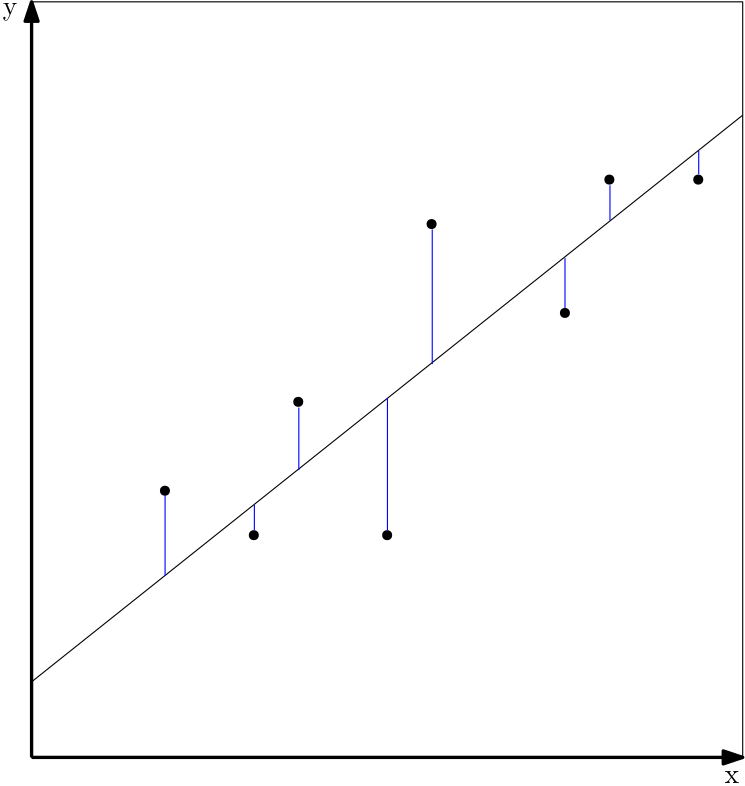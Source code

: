 <?xml version="1.0"?>
<!DOCTYPE ipe SYSTEM "ipe.dtd">
<ipe version="70005" creator="Ipe 7.1.4">
<info created="D:20151014224346" modified="D:20151015145446"/>
<ipestyle name="basic">
<symbol name="arrow/arc(spx)">
<path stroke="sym-stroke" fill="sym-stroke" pen="sym-pen">
0 0 m
-1 0.333 l
-1 -0.333 l
h
</path>
</symbol>
<symbol name="arrow/farc(spx)">
<path stroke="sym-stroke" fill="white" pen="sym-pen">
0 0 m
-1 0.333 l
-1 -0.333 l
h
</path>
</symbol>
<symbol name="mark/circle(sx)" transformations="translations">
<path fill="sym-stroke">
0.6 0 0 0.6 0 0 e
0.4 0 0 0.4 0 0 e
</path>
</symbol>
<symbol name="mark/disk(sx)" transformations="translations">
<path fill="sym-stroke">
0.6 0 0 0.6 0 0 e
</path>
</symbol>
<symbol name="mark/fdisk(sfx)" transformations="translations">
<group>
<path fill="sym-fill">
0.5 0 0 0.5 0 0 e
</path>
<path fill="sym-stroke" fillrule="eofill">
0.6 0 0 0.6 0 0 e
0.4 0 0 0.4 0 0 e
</path>
</group>
</symbol>
<symbol name="mark/box(sx)" transformations="translations">
<path fill="sym-stroke" fillrule="eofill">
-0.6 -0.6 m
0.6 -0.6 l
0.6 0.6 l
-0.6 0.6 l
h
-0.4 -0.4 m
0.4 -0.4 l
0.4 0.4 l
-0.4 0.4 l
h
</path>
</symbol>
<symbol name="mark/square(sx)" transformations="translations">
<path fill="sym-stroke">
-0.6 -0.6 m
0.6 -0.6 l
0.6 0.6 l
-0.6 0.6 l
h
</path>
</symbol>
<symbol name="mark/fsquare(sfx)" transformations="translations">
<group>
<path fill="sym-fill">
-0.5 -0.5 m
0.5 -0.5 l
0.5 0.5 l
-0.5 0.5 l
h
</path>
<path fill="sym-stroke" fillrule="eofill">
-0.6 -0.6 m
0.6 -0.6 l
0.6 0.6 l
-0.6 0.6 l
h
-0.4 -0.4 m
0.4 -0.4 l
0.4 0.4 l
-0.4 0.4 l
h
</path>
</group>
</symbol>
<symbol name="mark/cross(sx)" transformations="translations">
<group>
<path fill="sym-stroke">
-0.43 -0.57 m
0.57 0.43 l
0.43 0.57 l
-0.57 -0.43 l
h
</path>
<path fill="sym-stroke">
-0.43 0.57 m
0.57 -0.43 l
0.43 -0.57 l
-0.57 0.43 l
h
</path>
</group>
</symbol>
<symbol name="arrow/fnormal(spx)">
<path stroke="sym-stroke" fill="white" pen="sym-pen">
0 0 m
-1 0.333 l
-1 -0.333 l
h
</path>
</symbol>
<symbol name="arrow/pointed(spx)">
<path stroke="sym-stroke" fill="sym-stroke" pen="sym-pen">
0 0 m
-1 0.333 l
-0.8 0 l
-1 -0.333 l
h
</path>
</symbol>
<symbol name="arrow/fpointed(spx)">
<path stroke="sym-stroke" fill="white" pen="sym-pen">
0 0 m
-1 0.333 l
-0.8 0 l
-1 -0.333 l
h
</path>
</symbol>
<symbol name="arrow/linear(spx)">
<path stroke="sym-stroke" pen="sym-pen">
-1 0.333 m
0 0 l
-1 -0.333 l
</path>
</symbol>
<symbol name="arrow/fdouble(spx)">
<path stroke="sym-stroke" fill="white" pen="sym-pen">
0 0 m
-1 0.333 l
-1 -0.333 l
h
-1 0 m
-2 0.333 l
-2 -0.333 l
h
</path>
</symbol>
<symbol name="arrow/double(spx)">
<path stroke="sym-stroke" fill="sym-stroke" pen="sym-pen">
0 0 m
-1 0.333 l
-1 -0.333 l
h
-1 0 m
-2 0.333 l
-2 -0.333 l
h
</path>
</symbol>
<pen name="heavier" value="0.8"/>
<pen name="fat" value="1.2"/>
<pen name="ultrafat" value="2"/>
<symbolsize name="large" value="5"/>
<symbolsize name="small" value="2"/>
<symbolsize name="tiny" value="1.1"/>
<arrowsize name="large" value="10"/>
<arrowsize name="small" value="5"/>
<arrowsize name="tiny" value="3"/>
<color name="red" value="1 0 0"/>
<color name="green" value="0 1 0"/>
<color name="blue" value="0 0 1"/>
<color name="yellow" value="1 1 0"/>
<color name="orange" value="1 0.647 0"/>
<color name="gold" value="1 0.843 0"/>
<color name="purple" value="0.627 0.125 0.941"/>
<color name="gray" value="0.745"/>
<color name="brown" value="0.647 0.165 0.165"/>
<color name="navy" value="0 0 0.502"/>
<color name="pink" value="1 0.753 0.796"/>
<color name="seagreen" value="0.18 0.545 0.341"/>
<color name="turquoise" value="0.251 0.878 0.816"/>
<color name="violet" value="0.933 0.51 0.933"/>
<color name="darkblue" value="0 0 0.545"/>
<color name="darkcyan" value="0 0.545 0.545"/>
<color name="darkgray" value="0.663"/>
<color name="darkgreen" value="0 0.392 0"/>
<color name="darkmagenta" value="0.545 0 0.545"/>
<color name="darkorange" value="1 0.549 0"/>
<color name="darkred" value="0.545 0 0"/>
<color name="lightblue" value="0.678 0.847 0.902"/>
<color name="lightcyan" value="0.878 1 1"/>
<color name="lightgray" value="0.827"/>
<color name="lightgreen" value="0.565 0.933 0.565"/>
<color name="lightyellow" value="1 1 0.878"/>
<dashstyle name="dashed" value="[4] 0"/>
<dashstyle name="dotted" value="[1 3] 0"/>
<dashstyle name="dash dotted" value="[4 2 1 2] 0"/>
<dashstyle name="dash dot dotted" value="[4 2 1 2 1 2] 0"/>
<textsize name="large" value="\large"/>
<textsize name="Large" value="\Large"/>
<textsize name="LARGE" value="\LARGE"/>
<textsize name="huge" value="\huge"/>
<textsize name="Huge" value="\Huge"/>
<textsize name="small" value="\small"/>
<textsize name="footnote" value="\footnotesize"/>
<textsize name="tiny" value="\tiny"/>
<textstyle name="center" begin="\begin{center}" end="\end{center}"/>
<textstyle name="itemize" begin="\begin{itemize}" end="\end{itemize}"/>
<textstyle name="item" begin="\begin{itemize}\item{}" end="\end{itemize}"/>
<gridsize name="4 pts" value="4"/>
<gridsize name="8 pts (~3 mm)" value="8"/>
<gridsize name="16 pts (~6 mm)" value="16"/>
<gridsize name="32 pts (~12 mm)" value="32"/>
<gridsize name="10 pts (~3.5 mm)" value="10"/>
<gridsize name="20 pts (~7 mm)" value="20"/>
<gridsize name="14 pts (~5 mm)" value="14"/>
<gridsize name="28 pts (~10 mm)" value="28"/>
<gridsize name="56 pts (~20 mm)" value="56"/>
<anglesize name="90 deg" value="90"/>
<anglesize name="60 deg" value="60"/>
<anglesize name="45 deg" value="45"/>
<anglesize name="30 deg" value="30"/>
<anglesize name="22.5 deg" value="22.5"/>
<tiling name="falling" angle="-60" step="4" width="1"/>
<tiling name="rising" angle="30" step="4" width="1"/>
</ipestyle>
<page>
<layer name="alpha"/>
<view layers="alpha" active="alpha"/>
<path layer="alpha" stroke="black">
32 816 m
32 544 l
288 544 l
288 816 l
h
</path>
<group>
<path stroke="black" pen="fat" arrow="normal/normal">
32 544 m
288 544 l
</path>
<path stroke="black" pen="fat" arrow="normal/normal">
32 544 m
32 816 l
</path>
</group>
<path stroke="black">
32 571.2 m
32.862 571.887
33.7239 572.574
34.5859 573.261 s
35.4478 573.947
36.3098 574.634
37.1717 575.321 s
38.0337 576.008
38.8956 576.695
39.7576 577.382 s
40.6195 578.069
41.4815 578.756
42.3434 579.442 s
43.2054 580.129
44.0673 580.816
44.9293 581.503 s
45.7912 582.19
46.6532 582.877
47.5152 583.564 s
48.3771 584.251
49.2391 584.937
50.101 585.624 s
50.963 586.311
51.8249 586.998
52.6869 587.685 s
53.5488 588.372
54.4108 589.059
55.2727 589.745 s
56.1347 590.432
56.9966 591.119
57.8586 591.806 s
58.7205 592.493
59.5825 593.18
60.4444 593.867 s
61.3064 594.554
62.1684 595.24
63.0303 595.927 s
63.8923 596.614
64.7542 597.301
65.6162 597.988 s
66.4781 598.675
67.3401 599.362
68.202 600.048 s
69.064 600.735
69.9259 601.422
70.7879 602.109 s
71.6498 602.796
72.5118 603.483
73.3737 604.17 s
74.2357 604.857
75.0976 605.543
75.9596 606.23 s
76.8215 606.917
77.6835 607.604
78.5455 608.291 s
79.4074 608.978
80.2694 609.665
81.1313 610.352 s
81.9933 611.038
82.8552 611.725
83.7172 612.412 s
84.5791 613.099
85.4411 613.786
86.303 614.473 s
87.165 615.16
88.0269 615.846
88.8889 616.533 s
89.7508 617.22
90.6128 617.907
91.4747 618.594 s
92.3367 619.281
93.1987 619.968
94.0606 620.655 s
94.9226 621.341
95.7845 622.028
96.6465 622.715 s
97.5084 623.402
98.3704 624.089
99.2323 624.776 s
100.094 625.463
100.956 626.149
101.818 626.836 s
102.68 627.523
103.542 628.21
104.404 628.897 s
105.266 629.584
106.128 630.271
106.99 630.958 s
107.852 631.644
108.714 632.331
109.576 633.018 s
110.438 633.705
111.3 634.392
112.162 635.079 s
113.024 635.766
113.886 636.453
114.747 637.139 s
115.609 637.826
116.471 638.513
117.333 639.2 s
118.195 639.887
119.057 640.574
119.919 641.261 s
120.781 641.947
121.643 642.634
122.505 643.321 s
123.367 644.008
124.229 644.695
125.091 645.382 s
125.953 646.069
126.815 646.756
127.677 647.442 s
128.539 648.129
129.401 648.816
130.263 649.503 s
131.125 650.19
131.987 650.877
132.848 651.564 s
133.71 652.251
134.572 652.937
135.434 653.624 s
136.296 654.311
137.158 654.998
138.02 655.685 s
138.882 656.372
139.744 657.059
140.606 657.745 s
141.468 658.432
142.33 659.119
143.192 659.806 s
144.054 660.493
144.916 661.18
145.778 661.867 s
146.64 662.554
147.502 663.24
148.364 663.927 s
149.226 664.614
150.088 665.301
150.949 665.988 s
151.811 666.675
152.673 667.362
153.535 668.048 s
154.397 668.735
155.259 669.422
156.121 670.109 s
156.983 670.796
157.845 671.483
158.707 672.17 s
159.569 672.857
160.431 673.543
161.293 674.23 s
162.155 674.917
163.017 675.604
163.879 676.291 s
164.741 676.978
165.603 677.665
166.465 678.352 s
167.327 679.038
168.189 679.725
169.051 680.412 s
169.912 681.099
170.774 681.786
171.636 682.473 s
172.498 683.16
173.36 683.846
174.222 684.533 s
175.084 685.22
175.946 685.907
176.808 686.594 s
177.67 687.281
178.532 687.968
179.394 688.655 s
180.256 689.341
181.118 690.028
181.98 690.715 s
182.842 691.402
183.704 692.089
184.566 692.776 s
185.428 693.463
186.29 694.149
187.152 694.836 s
188.013 695.523
188.875 696.21
189.737 696.897 s
190.599 697.584
191.461 698.271
192.323 698.958 s
193.185 699.644
194.047 700.331
194.909 701.018 s
195.771 701.705
196.633 702.392
197.495 703.079 s
198.357 703.766
199.219 704.453
200.081 705.139 s
200.943 705.826
201.805 706.513
202.667 707.2 s
203.529 707.887
204.391 708.574
205.253 709.261 s
206.114 709.947
206.976 710.634
207.838 711.321 s
208.7 712.008
209.562 712.695
210.424 713.382 s
211.286 714.069
212.148 714.756
213.01 715.442 s
213.872 716.129
214.734 716.816
215.596 717.503 s
216.458 718.19
217.32 718.877
218.182 719.564 s
219.044 720.251
219.906 720.937
220.768 721.624 s
221.63 722.311
222.492 722.998
223.354 723.685 s
224.215 724.372
225.077 725.059
225.939 725.745 s
226.801 726.432
227.663 727.119
228.525 727.806 s
229.387 728.493
230.249 729.18
231.111 729.867 s
231.973 730.554
232.835 731.24
233.697 731.927 s
234.559 732.614
235.421 733.301
236.283 733.988 s
237.145 734.675
238.007 735.362
238.869 736.048 s
239.731 736.735
240.593 737.422
241.455 738.109 s
242.316 738.796
243.178 739.483
244.04 740.17 s
244.902 740.857
245.764 741.543
246.626 742.23 s
247.488 742.917
248.35 743.604
249.212 744.291 s
250.074 744.978
250.936 745.665
251.798 746.352 s
252.66 747.038
253.522 747.725
254.384 748.412 s
255.246 749.099
256.108 749.786
256.97 750.473 s
257.832 751.16
258.694 751.846
259.556 752.533 s
260.418 753.22
261.279 753.907
262.141 754.594 s
263.003 755.281
263.865 755.968
264.727 756.655 s
265.589 757.341
266.451 758.028
267.313 758.715 s
268.175 759.402
269.037 760.089
269.899 760.776 s
270.761 761.463
271.623 762.149
272.485 762.836 s
273.347 763.523
274.209 764.21
275.071 764.897 s
275.933 765.584
276.795 766.271
277.657 766.958 s
278.519 767.644
279.38 768.331
280.242 769.018 s
281.104 769.705
281.966 770.392
282.828 771.079 s
283.69 771.766
284.552 772.453
285.414 773.139 s
286.276 773.826
287.138 774.513
288 775.2 s
</path>
<use name="mark/disk(sx)" pos="80 640" size="normal" stroke="black"/>
<use name="mark/disk(sx)" pos="112 624" size="normal" stroke="black"/>
<use name="mark/disk(sx)" pos="160 624" size="normal" stroke="black"/>
<use name="mark/disk(sx)" pos="176 736" size="normal" stroke="black"/>
<use name="mark/disk(sx)" pos="224 704" size="normal" stroke="black"/>
<use name="mark/disk(sx)" pos="240 752" size="normal" stroke="black"/>
<use name="mark/disk(sx)" pos="272 752" size="normal" stroke="black"/>
<use name="mark/disk(sx)" pos="128 672" size="normal" stroke="black"/>
<path stroke="blue">
80.0537 609.375 m
80.0537 638.145 l
80.2944 638.145 l
</path>
<path stroke="blue">
112.195 625.867 m
112.195 634.895 l
</path>
<path stroke="blue">
128.205 669.925 m
128.205 647.414 l
</path>
<path stroke="blue">
160.106 625.746 m
160.106 673.416 l
</path>
<path stroke="blue">
176.236 734.087 m
176.236 685.575 l
</path>
<path stroke="blue">
224.027 705.798 m
224.027 723.735 l
</path>
<path stroke="blue">
240.217 749.992 m
240.217 737.306 l
</path>
<path stroke="blue">
272.164 753.882 m
272.164 762.308 l
</path>
<text matrix="1 0 0 1 1.25842 -3.2463" transformations="translations" pos="20.3686 814.611" stroke="black" type="label" width="5.258" height="4.297" depth="1.93" valign="baseline">y</text>
<text matrix="1 0 0 1 9.46473 -9.17656" transformations="translations" pos="272 544" stroke="black" type="label" width="5.258" height="4.289" depth="0" valign="baseline">x</text>
</page>
</ipe>
